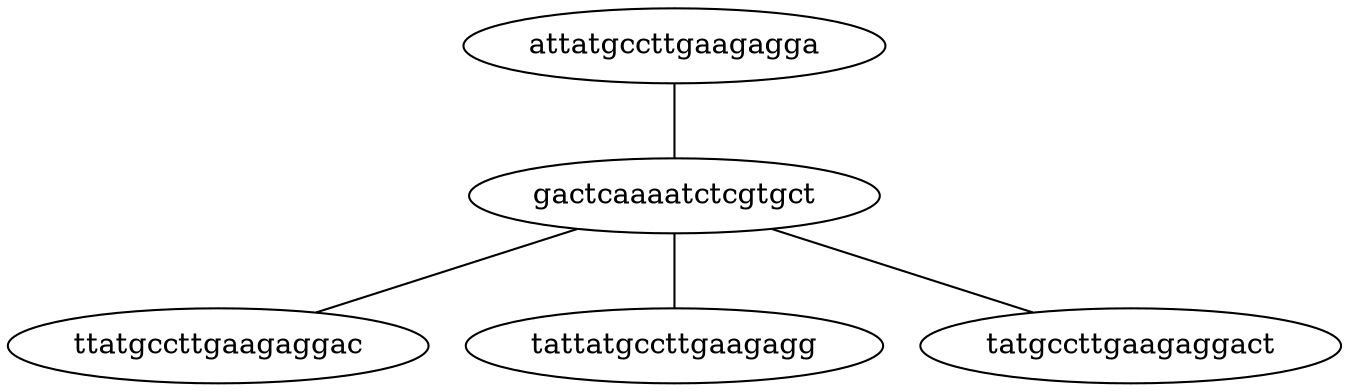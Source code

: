 graph primers_component_5 {
        1386 [label=attatgccttgaagagga];
        1387 [label=gactcaaaatctcgtgct];
        2373 [label=ttatgccttgaagaggac];
        3013 [label=tattatgccttgaagagg];
        3650 [label=tatgccttgaagaggact];
        1386 -- 1387 [count=174, species_sens="69.92", species_spe="7.53"];
        1387 -- 3650 [count=181, species_sens="74.44", species_spe="9.09"];
        1387 -- 2373 [count=180, species_sens="73.68", species_spe="8.16"];
        1387 -- 3013 [count=170, species_sens="68.42", species_spe="7.69"];
}
